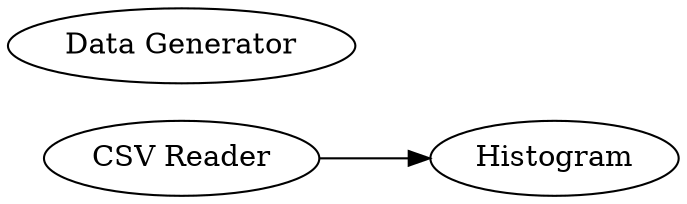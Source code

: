 digraph {
	1 [label="CSV Reader"]
	2 [label=Histogram]
	3 [label="Data Generator"]
	1 -> 2
	rankdir=LR
}
